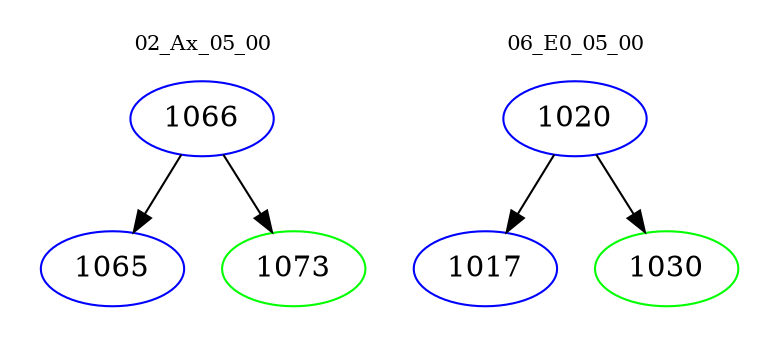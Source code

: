 digraph{
subgraph cluster_0 {
color = white
label = "02_Ax_05_00";
fontsize=10;
T0_1066 [label="1066", color="blue"]
T0_1066 -> T0_1065 [color="black"]
T0_1065 [label="1065", color="blue"]
T0_1066 -> T0_1073 [color="black"]
T0_1073 [label="1073", color="green"]
}
subgraph cluster_1 {
color = white
label = "06_E0_05_00";
fontsize=10;
T1_1020 [label="1020", color="blue"]
T1_1020 -> T1_1017 [color="black"]
T1_1017 [label="1017", color="blue"]
T1_1020 -> T1_1030 [color="black"]
T1_1030 [label="1030", color="green"]
}
}
